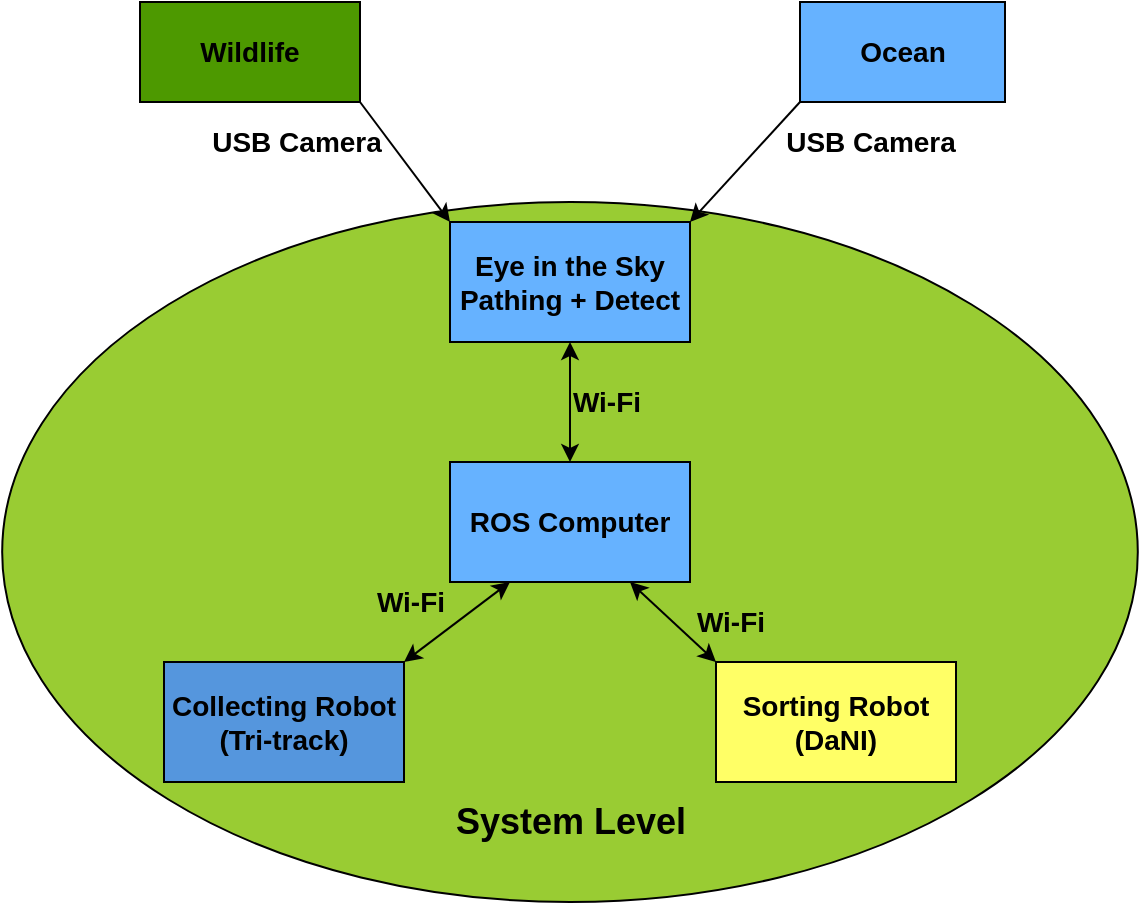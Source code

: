 <mxfile version="12.5.0" type="device"><diagram name="Page-1" id="42789a77-a242-8287-6e28-9cd8cfd52e62"><mxGraphModel dx="1422" dy="745" grid="1" gridSize="10" guides="1" tooltips="1" connect="1" arrows="1" fold="1" page="1" pageScale="1" pageWidth="1100" pageHeight="850" background="#ffffff" math="0" shadow="0"><root><mxCell id="0"/><mxCell id="1" parent="0"/><mxCell id="4U-EcxPLqyC2i3-gIS-X-1" value="" style="ellipse;whiteSpace=wrap;html=1;fillColor=#99CC33;" vertex="1" parent="1"><mxGeometry x="251.09" y="140" width="567.81" height="350" as="geometry"/></mxCell><mxCell id="4U-EcxPLqyC2i3-gIS-X-2" value="&lt;b&gt;&lt;font style=&quot;font-size: 14px&quot;&gt;Eye in the Sky&lt;br&gt;Pathing + Detect&lt;/font&gt;&lt;/b&gt;" style="rounded=0;whiteSpace=wrap;html=1;fillColor=#66B2FF;" vertex="1" parent="1"><mxGeometry x="475" y="150" width="120" height="60" as="geometry"/></mxCell><mxCell id="4U-EcxPLqyC2i3-gIS-X-3" value="&lt;b&gt;&lt;font style=&quot;font-size: 14px&quot;&gt;Collecting Robot&lt;br&gt;(Tri-track)&lt;/font&gt;&lt;/b&gt;" style="rounded=0;whiteSpace=wrap;html=1;fillColor=#5596Dd;" vertex="1" parent="1"><mxGeometry x="332" y="370" width="120" height="60" as="geometry"/></mxCell><mxCell id="4U-EcxPLqyC2i3-gIS-X-4" value="&lt;b&gt;&lt;font style=&quot;font-size: 14px&quot;&gt;Sorting Robot&lt;br&gt;(DaNI)&lt;/font&gt;&lt;/b&gt;" style="rounded=0;whiteSpace=wrap;html=1;fillColor=#FFFF66;" vertex="1" parent="1"><mxGeometry x="608" y="370" width="120" height="60" as="geometry"/></mxCell><mxCell id="4U-EcxPLqyC2i3-gIS-X-5" value="&lt;b&gt;&lt;font style=&quot;font-size: 14px&quot;&gt;Wildlife&lt;/font&gt;&lt;/b&gt;" style="rounded=0;whiteSpace=wrap;html=1;fillColor=#4D9900;" vertex="1" parent="1"><mxGeometry x="320" y="40" width="110" height="50" as="geometry"/></mxCell><mxCell id="4U-EcxPLqyC2i3-gIS-X-6" value="&lt;b&gt;&lt;font style=&quot;font-size: 14px&quot;&gt;Ocean&lt;/font&gt;&lt;/b&gt;" style="rounded=0;whiteSpace=wrap;html=1;fillColor=#66B2FF;" vertex="1" parent="1"><mxGeometry x="650" y="40" width="102.5" height="50" as="geometry"/></mxCell><mxCell id="4U-EcxPLqyC2i3-gIS-X-7" value="&lt;b&gt;&lt;font style=&quot;font-size: 14px&quot;&gt;ROS Computer&lt;/font&gt;&lt;/b&gt;" style="rounded=0;whiteSpace=wrap;html=1;fillColor=#66B2FF;" vertex="1" parent="1"><mxGeometry x="475" y="270" width="120" height="60" as="geometry"/></mxCell><mxCell id="4U-EcxPLqyC2i3-gIS-X-8" value="" style="endArrow=classic;startArrow=classic;html=1;exitX=0;exitY=0;exitDx=0;exitDy=0;entryX=0.75;entryY=1;entryDx=0;entryDy=0;" edge="1" parent="1" source="4U-EcxPLqyC2i3-gIS-X-4" target="4U-EcxPLqyC2i3-gIS-X-7"><mxGeometry width="50" height="50" relative="1" as="geometry"><mxPoint x="580" y="390" as="sourcePoint"/><mxPoint x="520" y="390" as="targetPoint"/></mxGeometry></mxCell><mxCell id="4U-EcxPLqyC2i3-gIS-X-9" value="" style="endArrow=classic;startArrow=classic;html=1;exitX=0.25;exitY=1;exitDx=0;exitDy=0;entryX=1;entryY=0;entryDx=0;entryDy=0;" edge="1" parent="1" source="4U-EcxPLqyC2i3-gIS-X-7" target="4U-EcxPLqyC2i3-gIS-X-3"><mxGeometry width="50" height="50" relative="1" as="geometry"><mxPoint x="495" y="380" as="sourcePoint"/><mxPoint x="450" y="340" as="targetPoint"/></mxGeometry></mxCell><mxCell id="4U-EcxPLqyC2i3-gIS-X-10" value="" style="endArrow=classic;startArrow=classic;html=1;entryX=0.5;entryY=0;entryDx=0;entryDy=0;fillColor=none;" edge="1" parent="1" target="4U-EcxPLqyC2i3-gIS-X-7"><mxGeometry width="50" height="50" relative="1" as="geometry"><mxPoint x="535" y="210" as="sourcePoint"/><mxPoint x="509.5" y="260" as="targetPoint"/></mxGeometry></mxCell><mxCell id="4U-EcxPLqyC2i3-gIS-X-11" value="&lt;b&gt;&lt;font style=&quot;font-size: 14px&quot;&gt;Wi-Fi&lt;/font&gt;&lt;/b&gt;" style="text;html=1;align=center;verticalAlign=middle;resizable=0;points=[];autosize=1;" vertex="1" parent="1"><mxGeometry x="527.5" y="230" width="50" height="20" as="geometry"/></mxCell><mxCell id="4U-EcxPLqyC2i3-gIS-X-12" value="&lt;b&gt;&lt;font style=&quot;font-size: 14px&quot;&gt;Wi-Fi&lt;/font&gt;&lt;/b&gt;" style="text;html=1;align=center;verticalAlign=middle;resizable=0;points=[];autosize=1;" vertex="1" parent="1"><mxGeometry x="590" y="340" width="50" height="20" as="geometry"/></mxCell><mxCell id="4U-EcxPLqyC2i3-gIS-X-13" value="&lt;b&gt;&lt;font style=&quot;font-size: 14px&quot;&gt;Wi-Fi&lt;/font&gt;&lt;/b&gt;" style="text;html=1;align=center;verticalAlign=middle;resizable=0;points=[];autosize=1;" vertex="1" parent="1"><mxGeometry x="430" y="330" width="50" height="20" as="geometry"/></mxCell><mxCell id="4U-EcxPLqyC2i3-gIS-X-14" value="&lt;b&gt;&lt;font style=&quot;font-size: 14px&quot;&gt;USB Camera&lt;/font&gt;&lt;/b&gt;" style="text;html=1;align=center;verticalAlign=middle;resizable=0;points=[];autosize=1;" vertex="1" parent="1"><mxGeometry x="347.5" y="100" width="100" height="20" as="geometry"/></mxCell><mxCell id="4U-EcxPLqyC2i3-gIS-X-15" value="&lt;b&gt;&lt;font style=&quot;font-size: 18px&quot;&gt;System Level&lt;/font&gt;&lt;/b&gt;" style="text;html=1;align=center;verticalAlign=middle;resizable=0;points=[];autosize=1;" vertex="1" parent="1"><mxGeometry x="470" y="440" width="130" height="20" as="geometry"/></mxCell><mxCell id="4U-EcxPLqyC2i3-gIS-X-17" value="" style="endArrow=classic;html=1;fillColor=none;entryX=0;entryY=0;entryDx=0;entryDy=0;exitX=1;exitY=1;exitDx=0;exitDy=0;" edge="1" parent="1" source="4U-EcxPLqyC2i3-gIS-X-5" target="4U-EcxPLqyC2i3-gIS-X-2"><mxGeometry width="50" height="50" relative="1" as="geometry"><mxPoint x="210" y="600" as="sourcePoint"/><mxPoint x="260" y="550" as="targetPoint"/></mxGeometry></mxCell><mxCell id="4U-EcxPLqyC2i3-gIS-X-18" value="" style="endArrow=classic;html=1;fillColor=none;entryX=1;entryY=0;entryDx=0;entryDy=0;exitX=0;exitY=1;exitDx=0;exitDy=0;" edge="1" parent="1" source="4U-EcxPLqyC2i3-gIS-X-6" target="4U-EcxPLqyC2i3-gIS-X-2"><mxGeometry width="50" height="50" relative="1" as="geometry"><mxPoint x="440" y="100" as="sourcePoint"/><mxPoint x="485" y="160" as="targetPoint"/></mxGeometry></mxCell><mxCell id="4U-EcxPLqyC2i3-gIS-X-19" value="&lt;b&gt;&lt;font style=&quot;font-size: 14px&quot;&gt;USB Camera&lt;/font&gt;&lt;/b&gt;" style="text;html=1;align=center;verticalAlign=middle;resizable=0;points=[];autosize=1;" vertex="1" parent="1"><mxGeometry x="635" y="100" width="100" height="20" as="geometry"/></mxCell></root></mxGraphModel></diagram></mxfile>